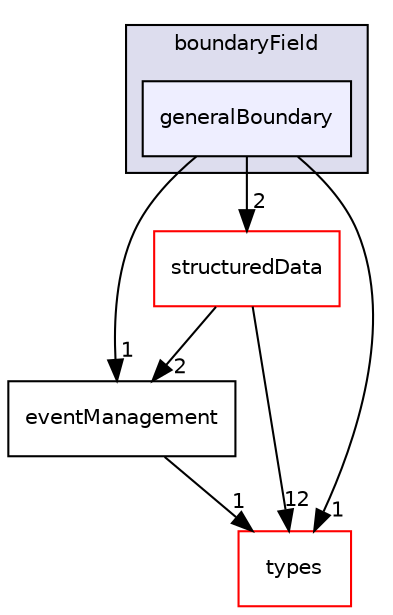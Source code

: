 digraph "src/phasicFlow/containers/pointField/boundaryField/generalBoundary" {
  compound=true
  node [ fontsize="10", fontname="Helvetica"];
  edge [ labelfontsize="10", labelfontname="Helvetica"];
  subgraph clusterdir_a7b5b55055c0d0d8cb35dad4e9ea05cf {
    graph [ bgcolor="#ddddee", pencolor="black", label="boundaryField" fontname="Helvetica", fontsize="10", URL="dir_a7b5b55055c0d0d8cb35dad4e9ea05cf.html"]
  dir_f4450da4fa4010959311f8968f680ebb [shape=box, label="generalBoundary", style="filled", fillcolor="#eeeeff", pencolor="black", URL="dir_f4450da4fa4010959311f8968f680ebb.html"];
  }
  dir_c31af67a0d52993121318aee5d15d930 [shape=box label="eventManagement" URL="dir_c31af67a0d52993121318aee5d15d930.html"];
  dir_0b265ec0eb5bc5fbad75b6fd7b5b024b [shape=box label="structuredData" fillcolor="white" style="filled" color="red" URL="dir_0b265ec0eb5bc5fbad75b6fd7b5b024b.html"];
  dir_e8baec020e471dff3bc06b812491e6c5 [shape=box label="types" fillcolor="white" style="filled" color="red" URL="dir_e8baec020e471dff3bc06b812491e6c5.html"];
  dir_c31af67a0d52993121318aee5d15d930->dir_e8baec020e471dff3bc06b812491e6c5 [headlabel="1", labeldistance=1.5 headhref="dir_000115_000175.html"];
  dir_0b265ec0eb5bc5fbad75b6fd7b5b024b->dir_c31af67a0d52993121318aee5d15d930 [headlabel="2", labeldistance=1.5 headhref="dir_000032_000115.html"];
  dir_0b265ec0eb5bc5fbad75b6fd7b5b024b->dir_e8baec020e471dff3bc06b812491e6c5 [headlabel="12", labeldistance=1.5 headhref="dir_000032_000175.html"];
  dir_f4450da4fa4010959311f8968f680ebb->dir_c31af67a0d52993121318aee5d15d930 [headlabel="1", labeldistance=1.5 headhref="dir_000100_000115.html"];
  dir_f4450da4fa4010959311f8968f680ebb->dir_0b265ec0eb5bc5fbad75b6fd7b5b024b [headlabel="2", labeldistance=1.5 headhref="dir_000100_000032.html"];
  dir_f4450da4fa4010959311f8968f680ebb->dir_e8baec020e471dff3bc06b812491e6c5 [headlabel="1", labeldistance=1.5 headhref="dir_000100_000175.html"];
}
